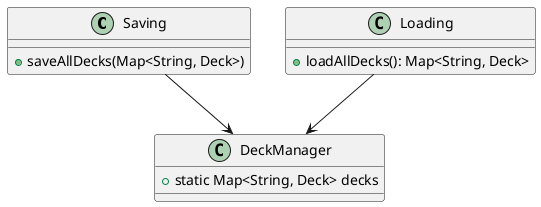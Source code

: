 @startuml
class Saving {
  + saveAllDecks(Map<String, Deck>)
}

class Loading {
  + loadAllDecks(): Map<String, Deck>
}

class DeckManager {
  + static Map<String, Deck> decks
}

Saving --> DeckManager
Loading --> DeckManager
@enduml